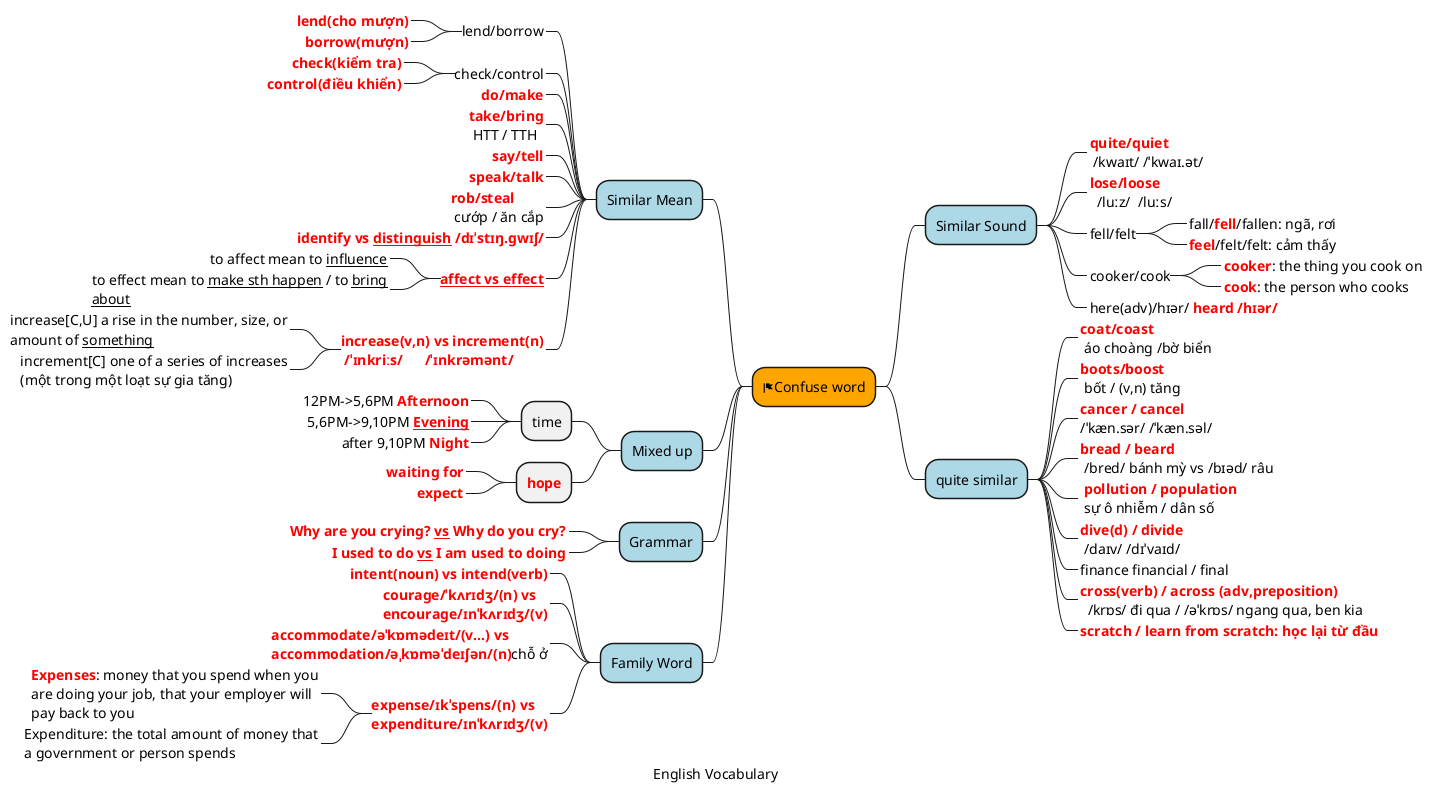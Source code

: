 @startmindmap
caption English Vocabulary
'title Human
skinparam {
    wrapWidth 300
}

*[#Orange] <&flag>Confuse word

**[#lightblue] Similar Sound
***_ <b><color:red>quite/quiet \n /kwaɪt/ /ˈkwaɪ.ət/
***_ <b><color:red>lose/loose \n  /luːz/  /luːs/
***_ fell/felt
****_ fall/<b><color:red>fell</b>/fallen: ngã, rơi
****_ <b><color:red>feel</b>/felt/felt: cảm thấy
***_ cooker/cook
****_ <b><color:red>cooker</b>: the thing you cook on
****_ <b><color:red>cook</b>: the person who cooks
***_ here(adv)/hɪər/ <b><color:red>heard /hɪər/

left side
**[#lightblue] Similar Mean
***_ lend/borrow
****_ <b><color:red>lend(cho mượn)
****_ <b><color:red>borrow(mượn)
***_ check/control
****_ <b><color:red>check(kiểm tra)
****_ <b><color:red>control(điều khiển)

***_ <b><color:red>do/make
***_ <b><color:red>take/bring \n HTT / TTH
***_ <b><color:red>say/tell
***_ <b><color:red>speak/talk
***_ <b><color:red>rob/steal \n cướp / ăn cắp
***_ <b><color:red>identify vs __distinguish__ /dɪˈstɪŋ.ɡwɪʃ/
***_ <b><color:red>__affect vs effect__
****_ to affect mean to __influence__
****_ to effect mean to __make sth happen__ / to __bring about__
***_ <b><color:red>increase(v,n) vs increment(n)\n <b><color:red>/ˈɪnkriːs/      /ˈɪnkrəmənt/
****_ increase[C,U] a rise in the number, size, or amount of __something__
****_ increment[C] one of a series of increases (một trong một loạt sự gia tăng)

**[#lightblue] Mixed up
*** time
****_ 12PM->5,6PM<b><color:red> Afternoon
****_ 5,6PM->9,10PM<b><color:red> __Evening__
****_ after 9,10PM<b><color:red> Night
*** <b><color:red>hope
****_ <b><color:red>waiting for
****_ <b><color:red>expect

right side
**[#lightblue] quite similar
***_ <b><color:red>coat/coast \n áo choàng /bờ biển
***_ <b><color:red>boots/boost \n bốt / (v,n) tăng
***_ <b><color:red>cancer / cancel \n/ˈkæn.sər/ /ˈkæn.səl/
***_ <b><color:red>bread / beard \n /bred/ bánh mỳ vs /bɪəd/ râu
***_ <b><color:red> pollution / population \n sự ô nhiễm / dân số
***_ <b><color:red>dive(d) / divide \n /daɪv/ /dɪˈvaɪd/
***_ finance financial / final
***_ <b><color:red>cross(verb) / across (adv,preposition) \n  /krɒs/ đi qua / /əˈkrɒs/ ngang qua, ben kia
***_ <b><color:red>scratch / learn from scratch: học lại từ đầu

left side
**[#lightblue] Grammar
***_ <b><color:red> Why are you crying? __vs__ Why do you cry?
***_ <b><color:red> I used to do __vs__ I am used to doing

**[#lightblue] Family Word
***_ <b><color:red> intent(noun) vs intend(verb)
***_ <b><color:red>courage/ˈkʌrɪdʒ/(n) vs encourage/ɪnˈkʌrɪdʒ/(v)
***_ <b><color:red>accommodate/əˈkɒmədeɪt/(v...) vs accommodation/əˌkɒməˈdeɪʃən/(n)</b>chỗ ở
***_ <b><color:red>expense/ɪkˈspens/(n) vs expenditure/ɪnˈkʌrɪdʒ/(v)
****_ <b><color:red>Expenses</b>: money that you spend when you are doing your job, that your employer will pay back to you
****_ Expenditure: the total amount of money that a government or person spends
'Expenses refer to the cost of goods or services that are used up in the process of generating revenue. Expenditure refers to the outflow of cash or other assets in order to make a purchase

@endmindmap